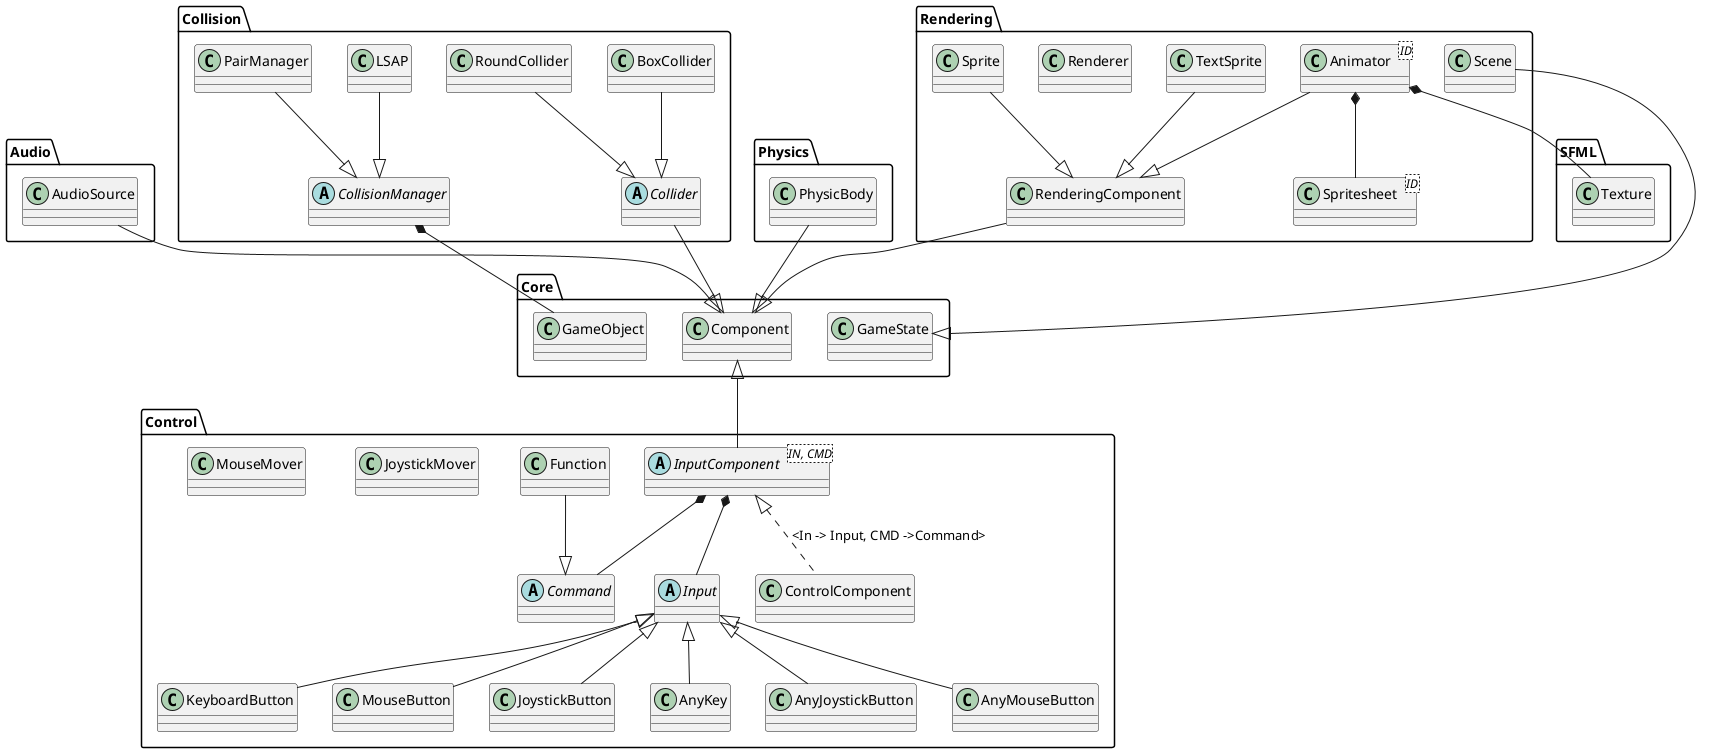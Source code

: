 @startuml

package Core{
  class Component
  class GameObject
  class GameState
}

package Audio{
  class AudioSource
}

package Control{
  abstract class InputComponent<IN, CMD>
  class ControlComponent
  abstract class Command
  class Function
  abstract class Input
  class KeyboardButton
  class MouseButton
  class JoystickButton
  class JoystickMover
  class MouseMover
  class AnyKey
  class AnyJoystickButton
  class AnyMouseButton
}

package Collision{
  abstract class Collider
  abstract class CollisionManager
  class BoxCollider
  class RoundCollider
  class LSAP
  class PairManager
}

package Physics{
  class PhysicBody
}

package Rendering{
  class Animator<ID>
  class RenderingComponent
  class Sprite
  class TextSprite
  class Spritesheet<ID>
  class Renderer
  class Scene
}

AudioSource --|> Component

InputComponent -up-|> Component
ControlComponent .up.|> InputComponent : <In -> Input, CMD ->Command>
InputComponent *-- Input
InputComponent *-- Command                 
Function --|> Command
KeyboardButton -up-|> Input
MouseButton -up-|> Input
JoystickButton -up-|> Input
AnyKey -up-|> Input
AnyJoystickButton -up-|> Input
AnyMouseButton -up-|> Input

Collider -down-|> Component
BoxCollider --|> Collider
RoundCollider --|> Collider
LSAP --|> CollisionManager
PairManager --|> CollisionManager
CollisionManager *-- GameObject

PhysicBody -down-|> Component

Scene --|> GameState
RenderingComponent -down-|> Component
Animator --|> RenderingComponent
Animator *-- Spritesheet
Animator *-- SFML.Texture
Sprite --|> RenderingComponent
TextSprite --|> RenderingComponent


@enduml